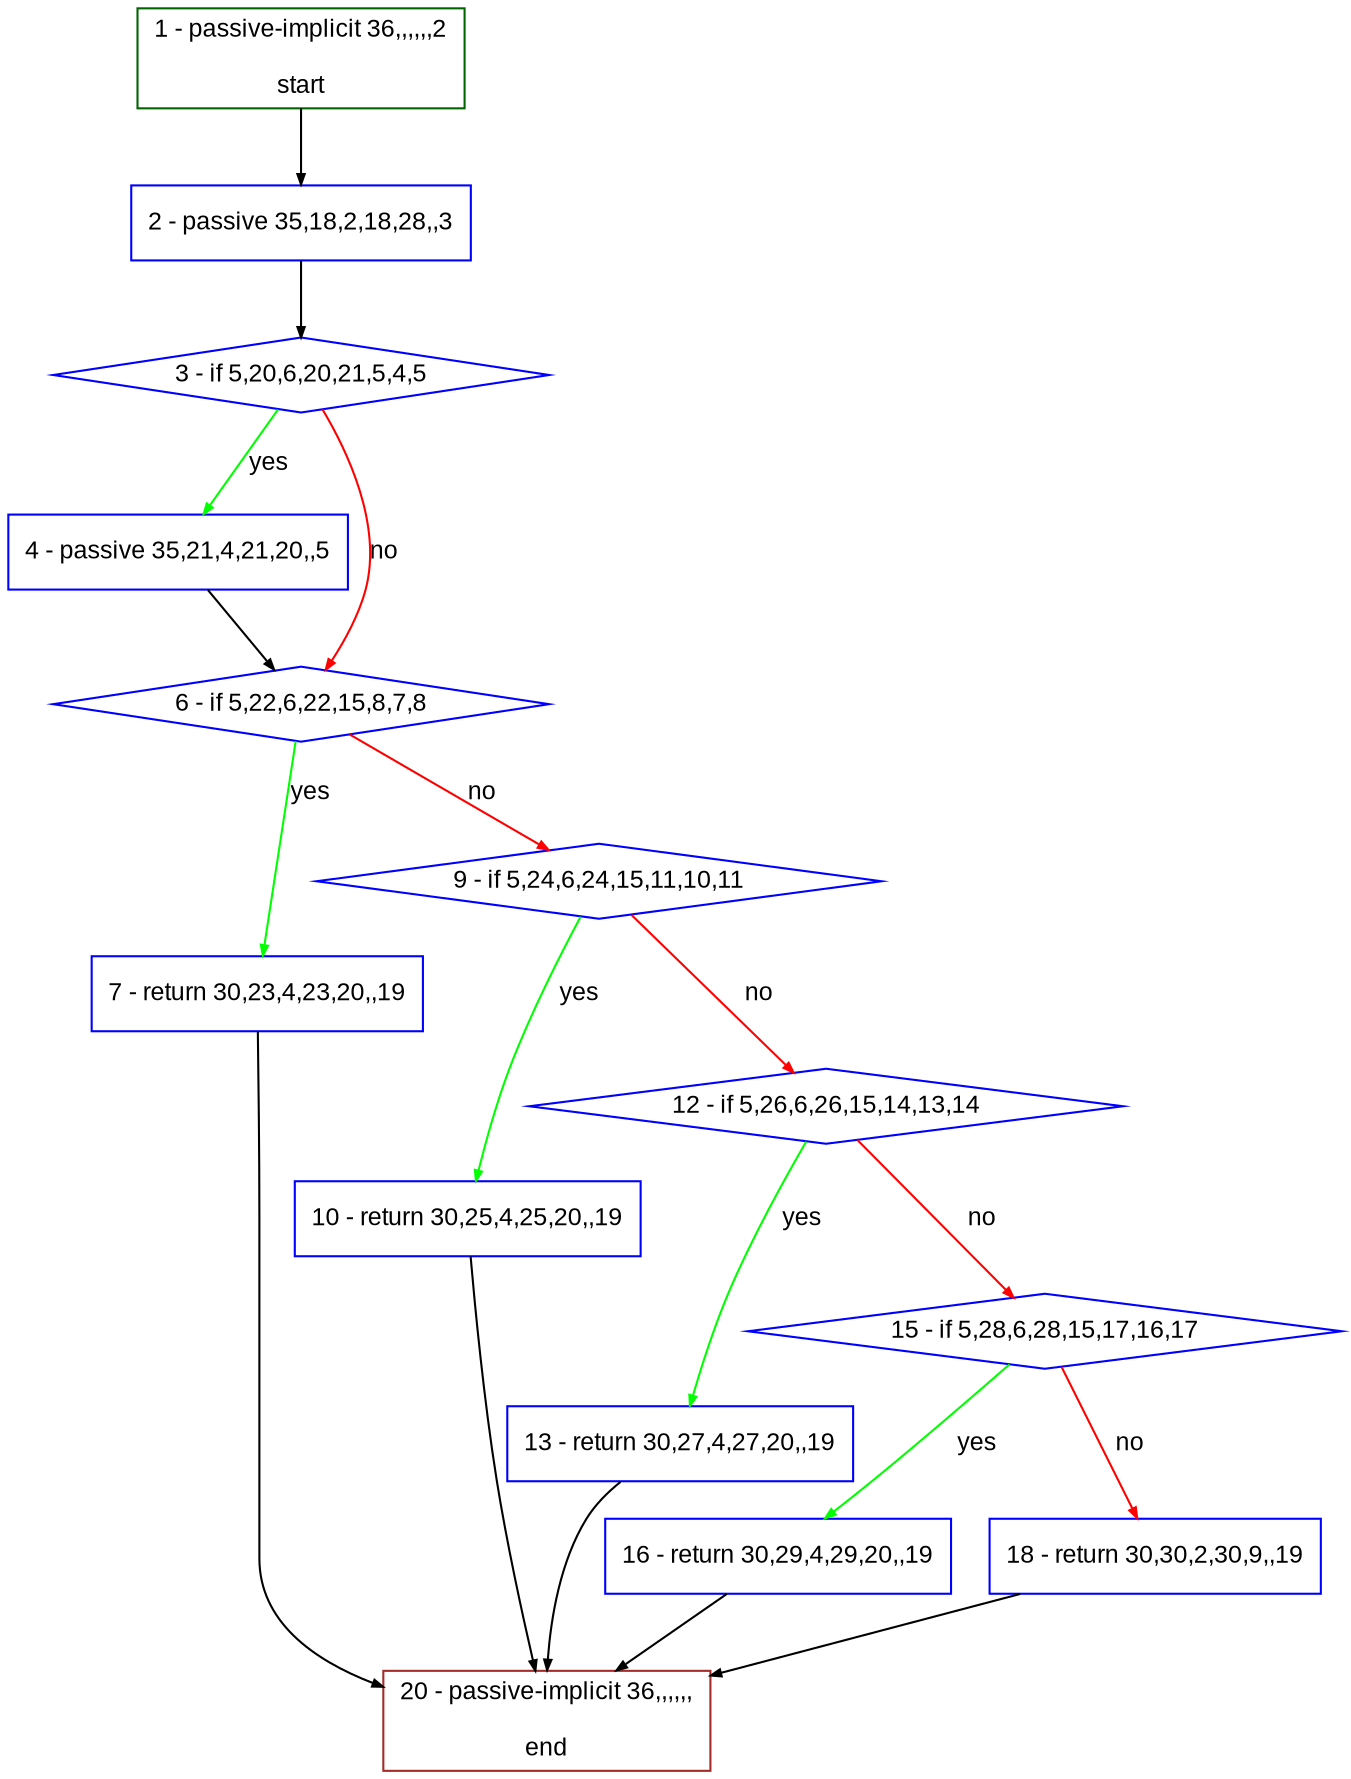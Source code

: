 digraph "" {
  graph [bgcolor="white", fillcolor="#FFFFCC", pack="true", packmode="clust", fontname="Arial", label="", fontsize="12", compound="true", style="rounded,filled"];
  node [node_initialized="no", fillcolor="white", fontname="Arial", label="", color="grey", fontsize="12", fixedsize="false", compound="true", shape="rectangle", style="filled"];
  edge [arrowtail="none", lhead="", fontcolor="black", fontname="Arial", label="", color="black", fontsize="12", arrowhead="normal", arrowsize="0.5", compound="true", ltail="", dir="forward"];
  __N1 [fillcolor="#ffffff", label="2 - passive 35,18,2,18,28,,3", color="#0000ff", shape="box", style="filled"];
  __N2 [fillcolor="#ffffff", label="1 - passive-implicit 36,,,,,,2\n\nstart", color="#006400", shape="box", style="filled"];
  __N3 [fillcolor="#ffffff", label="3 - if 5,20,6,20,21,5,4,5", color="#0000ff", shape="diamond", style="filled"];
  __N4 [fillcolor="#ffffff", label="4 - passive 35,21,4,21,20,,5", color="#0000ff", shape="box", style="filled"];
  __N5 [fillcolor="#ffffff", label="6 - if 5,22,6,22,15,8,7,8", color="#0000ff", shape="diamond", style="filled"];
  __N6 [fillcolor="#ffffff", label="7 - return 30,23,4,23,20,,19", color="#0000ff", shape="box", style="filled"];
  __N7 [fillcolor="#ffffff", label="9 - if 5,24,6,24,15,11,10,11", color="#0000ff", shape="diamond", style="filled"];
  __N8 [fillcolor="#ffffff", label="20 - passive-implicit 36,,,,,,\n\nend", color="#a52a2a", shape="box", style="filled"];
  __N9 [fillcolor="#ffffff", label="10 - return 30,25,4,25,20,,19", color="#0000ff", shape="box", style="filled"];
  __N10 [fillcolor="#ffffff", label="12 - if 5,26,6,26,15,14,13,14", color="#0000ff", shape="diamond", style="filled"];
  __N11 [fillcolor="#ffffff", label="13 - return 30,27,4,27,20,,19", color="#0000ff", shape="box", style="filled"];
  __N12 [fillcolor="#ffffff", label="15 - if 5,28,6,28,15,17,16,17", color="#0000ff", shape="diamond", style="filled"];
  __N13 [fillcolor="#ffffff", label="16 - return 30,29,4,29,20,,19", color="#0000ff", shape="box", style="filled"];
  __N14 [fillcolor="#ffffff", label="18 - return 30,30,2,30,9,,19", color="#0000ff", shape="box", style="filled"];
  __N2 -> __N1 [arrowtail="none", color="#000000", label="", arrowhead="normal", dir="forward"];
  __N1 -> __N3 [arrowtail="none", color="#000000", label="", arrowhead="normal", dir="forward"];
  __N3 -> __N4 [arrowtail="none", color="#00ff00", label="yes", arrowhead="normal", dir="forward"];
  __N3 -> __N5 [arrowtail="none", color="#ff0000", label="no", arrowhead="normal", dir="forward"];
  __N4 -> __N5 [arrowtail="none", color="#000000", label="", arrowhead="normal", dir="forward"];
  __N5 -> __N6 [arrowtail="none", color="#00ff00", label="yes", arrowhead="normal", dir="forward"];
  __N5 -> __N7 [arrowtail="none", color="#ff0000", label="no", arrowhead="normal", dir="forward"];
  __N6 -> __N8 [arrowtail="none", color="#000000", label="", arrowhead="normal", dir="forward"];
  __N7 -> __N9 [arrowtail="none", color="#00ff00", label="yes", arrowhead="normal", dir="forward"];
  __N7 -> __N10 [arrowtail="none", color="#ff0000", label="no", arrowhead="normal", dir="forward"];
  __N9 -> __N8 [arrowtail="none", color="#000000", label="", arrowhead="normal", dir="forward"];
  __N10 -> __N11 [arrowtail="none", color="#00ff00", label="yes", arrowhead="normal", dir="forward"];
  __N10 -> __N12 [arrowtail="none", color="#ff0000", label="no", arrowhead="normal", dir="forward"];
  __N11 -> __N8 [arrowtail="none", color="#000000", label="", arrowhead="normal", dir="forward"];
  __N12 -> __N13 [arrowtail="none", color="#00ff00", label="yes", arrowhead="normal", dir="forward"];
  __N12 -> __N14 [arrowtail="none", color="#ff0000", label="no", arrowhead="normal", dir="forward"];
  __N13 -> __N8 [arrowtail="none", color="#000000", label="", arrowhead="normal", dir="forward"];
  __N14 -> __N8 [arrowtail="none", color="#000000", label="", arrowhead="normal", dir="forward"];
}
